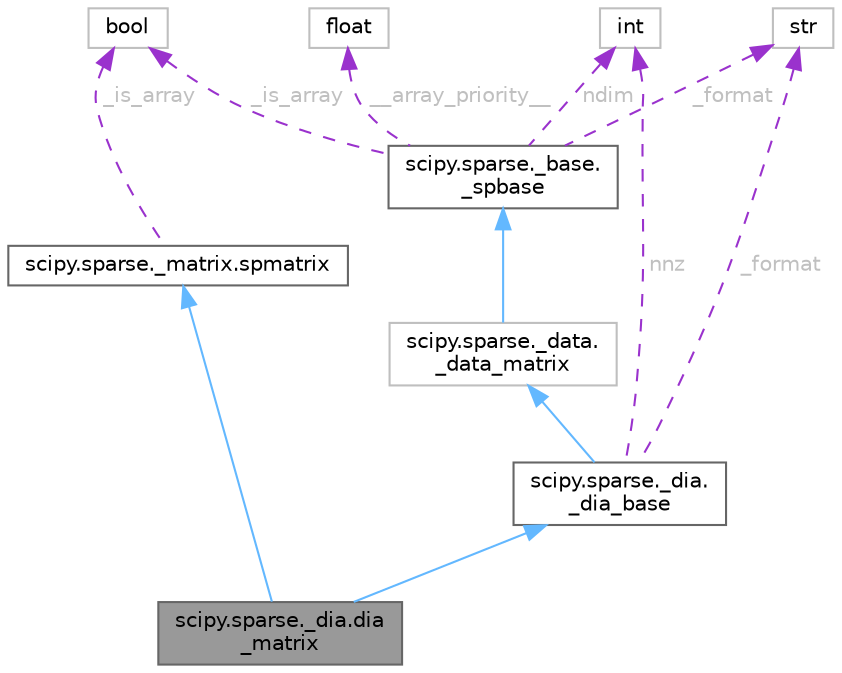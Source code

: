 digraph "scipy.sparse._dia.dia_matrix"
{
 // LATEX_PDF_SIZE
  bgcolor="transparent";
  edge [fontname=Helvetica,fontsize=10,labelfontname=Helvetica,labelfontsize=10];
  node [fontname=Helvetica,fontsize=10,shape=box,height=0.2,width=0.4];
  Node1 [id="Node000001",label="scipy.sparse._dia.dia\l_matrix",height=0.2,width=0.4,color="gray40", fillcolor="grey60", style="filled", fontcolor="black",tooltip=" "];
  Node2 -> Node1 [id="edge12_Node000001_Node000002",dir="back",color="steelblue1",style="solid",tooltip=" "];
  Node2 [id="Node000002",label="scipy.sparse._matrix.spmatrix",height=0.2,width=0.4,color="gray40", fillcolor="white", style="filled",URL="$d9/de4/classscipy_1_1sparse_1_1__matrix_1_1spmatrix.html",tooltip=" "];
  Node3 -> Node2 [id="edge13_Node000002_Node000003",dir="back",color="darkorchid3",style="dashed",tooltip=" ",label=" _is_array",fontcolor="grey" ];
  Node3 [id="Node000003",label="bool",height=0.2,width=0.4,color="grey75", fillcolor="white", style="filled",tooltip=" "];
  Node4 -> Node1 [id="edge14_Node000001_Node000004",dir="back",color="steelblue1",style="solid",tooltip=" "];
  Node4 [id="Node000004",label="scipy.sparse._dia.\l_dia_base",height=0.2,width=0.4,color="gray40", fillcolor="white", style="filled",URL="$de/d97/classscipy_1_1sparse_1_1__dia_1_1__dia__base.html",tooltip=" "];
  Node5 -> Node4 [id="edge15_Node000004_Node000005",dir="back",color="steelblue1",style="solid",tooltip=" "];
  Node5 [id="Node000005",label="scipy.sparse._data.\l_data_matrix",height=0.2,width=0.4,color="grey75", fillcolor="white", style="filled",URL="$d4/da4/classscipy_1_1sparse_1_1__data_1_1__data__matrix.html",tooltip=" "];
  Node6 -> Node5 [id="edge16_Node000005_Node000006",dir="back",color="steelblue1",style="solid",tooltip=" "];
  Node6 [id="Node000006",label="scipy.sparse._base.\l_spbase",height=0.2,width=0.4,color="gray40", fillcolor="white", style="filled",URL="$d7/daf/classscipy_1_1sparse_1_1__base_1_1__spbase.html",tooltip=" "];
  Node7 -> Node6 [id="edge17_Node000006_Node000007",dir="back",color="darkorchid3",style="dashed",tooltip=" ",label=" __array_priority__",fontcolor="grey" ];
  Node7 [id="Node000007",label="float",height=0.2,width=0.4,color="grey75", fillcolor="white", style="filled",tooltip=" "];
  Node8 -> Node6 [id="edge18_Node000006_Node000008",dir="back",color="darkorchid3",style="dashed",tooltip=" ",label=" _format",fontcolor="grey" ];
  Node8 [id="Node000008",label="str",height=0.2,width=0.4,color="grey75", fillcolor="white", style="filled",tooltip=" "];
  Node9 -> Node6 [id="edge19_Node000006_Node000009",dir="back",color="darkorchid3",style="dashed",tooltip=" ",label=" ndim",fontcolor="grey" ];
  Node9 [id="Node000009",label="int",height=0.2,width=0.4,color="grey75", fillcolor="white", style="filled",tooltip=" "];
  Node3 -> Node6 [id="edge20_Node000006_Node000003",dir="back",color="darkorchid3",style="dashed",tooltip=" ",label=" _is_array",fontcolor="grey" ];
  Node8 -> Node4 [id="edge21_Node000004_Node000008",dir="back",color="darkorchid3",style="dashed",tooltip=" ",label=" _format",fontcolor="grey" ];
  Node9 -> Node4 [id="edge22_Node000004_Node000009",dir="back",color="darkorchid3",style="dashed",tooltip=" ",label=" nnz",fontcolor="grey" ];
}
